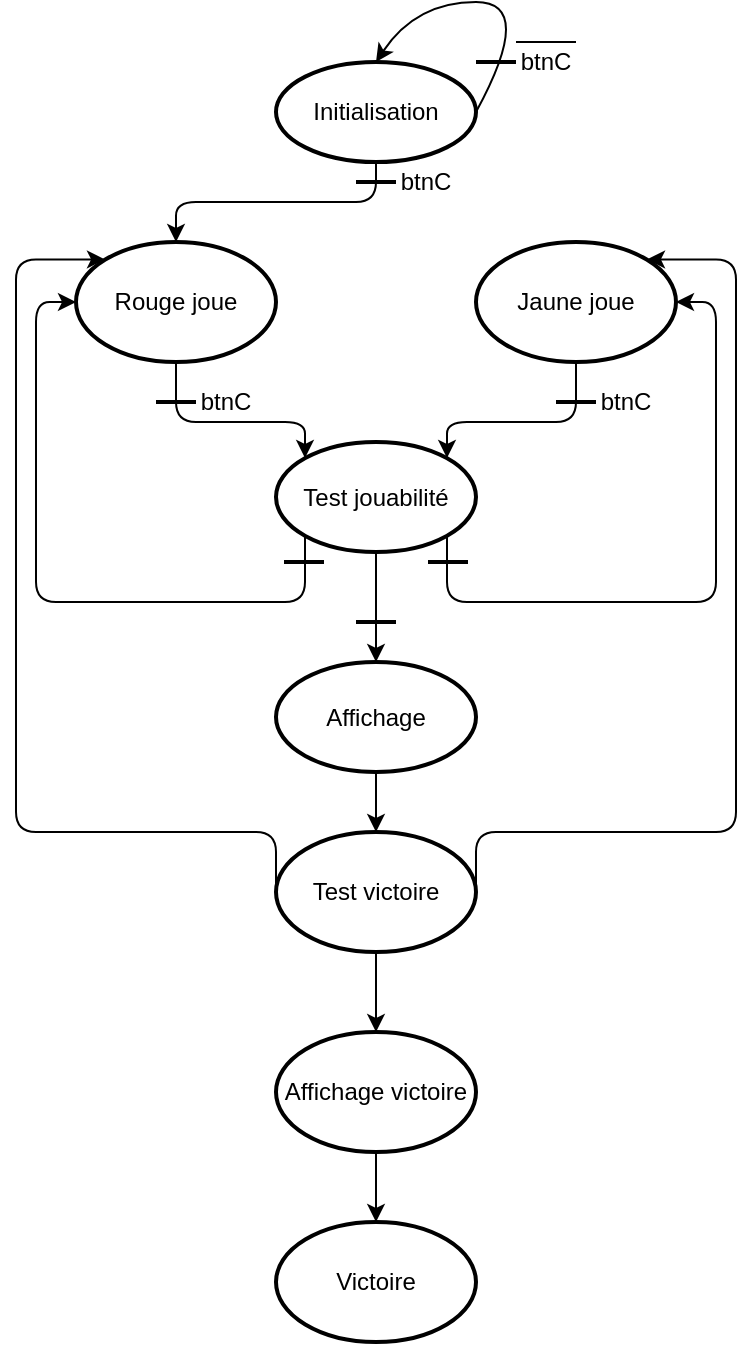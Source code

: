 <mxfile version="14.4.8" type="github">
  <diagram id="bEFQcb182ed3f7Ahv94X" name="Page-1">
    <mxGraphModel dx="367" dy="186" grid="1" gridSize="10" guides="1" tooltips="1" connect="1" arrows="1" fold="1" page="1" pageScale="1" pageWidth="827" pageHeight="1169" math="0" shadow="0">
      <root>
        <mxCell id="0" />
        <mxCell id="1" parent="0" />
        <mxCell id="3" value="Initialisation" style="strokeWidth=2;html=1;shape=mxgraph.flowchart.start_2;whiteSpace=wrap;" parent="1" vertex="1">
          <mxGeometry x="410" y="190" width="100" height="50" as="geometry" />
        </mxCell>
        <mxCell id="4" value="Rouge joue" style="strokeWidth=2;html=1;shape=mxgraph.flowchart.start_2;whiteSpace=wrap;" parent="1" vertex="1">
          <mxGeometry x="310" y="280" width="100" height="60" as="geometry" />
        </mxCell>
        <mxCell id="5" value="" style="curved=1;endArrow=classic;html=1;exitX=1;exitY=0.5;exitDx=0;exitDy=0;exitPerimeter=0;entryX=0.5;entryY=0;entryDx=0;entryDy=0;entryPerimeter=0;" parent="1" source="3" target="3" edge="1">
          <mxGeometry width="50" height="50" relative="1" as="geometry">
            <mxPoint x="550" y="290" as="sourcePoint" />
            <mxPoint x="600" y="240" as="targetPoint" />
            <Array as="points">
              <mxPoint x="540" y="160" />
              <mxPoint x="480" y="160" />
            </Array>
          </mxGeometry>
        </mxCell>
        <mxCell id="QCsVu8LkWjsdcoAXNAV4-6" value="Test victoire" style="strokeWidth=2;html=1;shape=mxgraph.flowchart.start_2;whiteSpace=wrap;" parent="1" vertex="1">
          <mxGeometry x="410" y="575" width="100" height="60" as="geometry" />
        </mxCell>
        <mxCell id="QCsVu8LkWjsdcoAXNAV4-7" value="Jaune joue" style="strokeWidth=2;html=1;shape=mxgraph.flowchart.start_2;whiteSpace=wrap;" parent="1" vertex="1">
          <mxGeometry x="510" y="280" width="100" height="60" as="geometry" />
        </mxCell>
        <mxCell id="QCsVu8LkWjsdcoAXNAV4-10" value="" style="edgeStyle=segmentEdgeStyle;endArrow=classic;html=1;entryX=0.145;entryY=0.145;entryDx=0;entryDy=0;entryPerimeter=0;exitX=0;exitY=0.5;exitDx=0;exitDy=0;exitPerimeter=0;" parent="1" source="QCsVu8LkWjsdcoAXNAV4-6" target="4" edge="1">
          <mxGeometry width="50" height="50" relative="1" as="geometry">
            <mxPoint x="310" y="590" as="sourcePoint" />
            <mxPoint x="440" y="390" as="targetPoint" />
            <Array as="points">
              <mxPoint x="280" y="575" />
              <mxPoint x="280" y="289" />
            </Array>
          </mxGeometry>
        </mxCell>
        <mxCell id="QCsVu8LkWjsdcoAXNAV4-11" value="" style="edgeStyle=segmentEdgeStyle;endArrow=classic;html=1;entryX=0.855;entryY=0.145;entryDx=0;entryDy=0;entryPerimeter=0;exitX=1;exitY=0.5;exitDx=0;exitDy=0;exitPerimeter=0;" parent="1" source="QCsVu8LkWjsdcoAXNAV4-6" target="QCsVu8LkWjsdcoAXNAV4-7" edge="1">
          <mxGeometry width="50" height="50" relative="1" as="geometry">
            <mxPoint x="580" y="590" as="sourcePoint" />
            <mxPoint x="320" y="340" as="targetPoint" />
            <Array as="points">
              <mxPoint x="640" y="575" />
              <mxPoint x="640" y="289" />
            </Array>
          </mxGeometry>
        </mxCell>
        <mxCell id="QCsVu8LkWjsdcoAXNAV4-12" value="" style="edgeStyle=segmentEdgeStyle;endArrow=classic;html=1;exitX=0.5;exitY=1;exitDx=0;exitDy=0;exitPerimeter=0;entryX=0.5;entryY=0;entryDx=0;entryDy=0;entryPerimeter=0;" parent="1" source="QCsVu8LkWjsdcoAXNAV4-6" target="QCsVu8LkWjsdcoAXNAV4-13" edge="1">
          <mxGeometry width="50" height="50" relative="1" as="geometry">
            <mxPoint x="390" y="585" as="sourcePoint" />
            <mxPoint x="440" y="535" as="targetPoint" />
          </mxGeometry>
        </mxCell>
        <mxCell id="QCsVu8LkWjsdcoAXNAV4-36" value="" style="edgeStyle=orthogonalEdgeStyle;rounded=0;orthogonalLoop=1;jettySize=auto;html=1;" parent="1" source="QCsVu8LkWjsdcoAXNAV4-13" target="QCsVu8LkWjsdcoAXNAV4-35" edge="1">
          <mxGeometry relative="1" as="geometry" />
        </mxCell>
        <mxCell id="QCsVu8LkWjsdcoAXNAV4-13" value="Affichage victoire" style="strokeWidth=2;html=1;shape=mxgraph.flowchart.start_2;whiteSpace=wrap;" parent="1" vertex="1">
          <mxGeometry x="410" y="675" width="100" height="60" as="geometry" />
        </mxCell>
        <mxCell id="QCsVu8LkWjsdcoAXNAV4-16" value="" style="line;strokeWidth=2;html=1;" parent="1" vertex="1">
          <mxGeometry x="510" y="185" width="20" height="10" as="geometry" />
        </mxCell>
        <mxCell id="QCsVu8LkWjsdcoAXNAV4-17" value="btnC" style="text;html=1;strokeColor=none;fillColor=none;align=center;verticalAlign=middle;whiteSpace=wrap;rounded=0;" parent="1" vertex="1">
          <mxGeometry x="530" y="180" width="30" height="20" as="geometry" />
        </mxCell>
        <mxCell id="QCsVu8LkWjsdcoAXNAV4-18" value="" style="endArrow=none;html=1;" parent="1" edge="1">
          <mxGeometry width="50" height="50" relative="1" as="geometry">
            <mxPoint x="530" y="180" as="sourcePoint" />
            <mxPoint x="560" y="180" as="targetPoint" />
          </mxGeometry>
        </mxCell>
        <mxCell id="QCsVu8LkWjsdcoAXNAV4-19" value="" style="line;strokeWidth=2;html=1;" parent="1" vertex="1">
          <mxGeometry x="450" y="245" width="20" height="10" as="geometry" />
        </mxCell>
        <mxCell id="QCsVu8LkWjsdcoAXNAV4-20" value="btnC" style="text;html=1;strokeColor=none;fillColor=none;align=center;verticalAlign=middle;whiteSpace=wrap;rounded=0;" parent="1" vertex="1">
          <mxGeometry x="470" y="240" width="30" height="20" as="geometry" />
        </mxCell>
        <mxCell id="QCsVu8LkWjsdcoAXNAV4-22" value="" style="line;strokeWidth=2;html=1;" parent="1" vertex="1">
          <mxGeometry x="350" y="355" width="20" height="10" as="geometry" />
        </mxCell>
        <mxCell id="QCsVu8LkWjsdcoAXNAV4-23" value="btnC" style="text;html=1;strokeColor=none;fillColor=none;align=center;verticalAlign=middle;whiteSpace=wrap;rounded=0;" parent="1" vertex="1">
          <mxGeometry x="370" y="350" width="30" height="20" as="geometry" />
        </mxCell>
        <mxCell id="QCsVu8LkWjsdcoAXNAV4-24" value="" style="line;strokeWidth=2;html=1;" parent="1" vertex="1">
          <mxGeometry x="550" y="355" width="20" height="10" as="geometry" />
        </mxCell>
        <mxCell id="QCsVu8LkWjsdcoAXNAV4-25" value="btnC" style="text;html=1;strokeColor=none;fillColor=none;align=center;verticalAlign=middle;whiteSpace=wrap;rounded=0;" parent="1" vertex="1">
          <mxGeometry x="570" y="350" width="30" height="20" as="geometry" />
        </mxCell>
        <mxCell id="QCsVu8LkWjsdcoAXNAV4-33" value="" style="edgeStyle=orthogonalEdgeStyle;rounded=0;orthogonalLoop=1;jettySize=auto;html=1;" parent="1" source="QCsVu8LkWjsdcoAXNAV4-26" target="QCsVu8LkWjsdcoAXNAV4-32" edge="1">
          <mxGeometry relative="1" as="geometry" />
        </mxCell>
        <mxCell id="QCsVu8LkWjsdcoAXNAV4-26" value="Test jouabilité" style="strokeWidth=2;html=1;shape=mxgraph.flowchart.start_2;whiteSpace=wrap;" parent="1" vertex="1">
          <mxGeometry x="410" y="380" width="100" height="55" as="geometry" />
        </mxCell>
        <mxCell id="QCsVu8LkWjsdcoAXNAV4-27" value="" style="edgeStyle=segmentEdgeStyle;endArrow=classic;html=1;exitX=0.5;exitY=1;exitDx=0;exitDy=0;exitPerimeter=0;entryX=0.145;entryY=0.145;entryDx=0;entryDy=0;entryPerimeter=0;" parent="1" source="4" target="QCsVu8LkWjsdcoAXNAV4-26" edge="1">
          <mxGeometry width="50" height="50" relative="1" as="geometry">
            <mxPoint x="320" y="460" as="sourcePoint" />
            <mxPoint x="370" y="410" as="targetPoint" />
            <Array as="points">
              <mxPoint x="360" y="370" />
              <mxPoint x="425" y="370" />
            </Array>
          </mxGeometry>
        </mxCell>
        <mxCell id="QCsVu8LkWjsdcoAXNAV4-28" value="" style="edgeStyle=segmentEdgeStyle;endArrow=classic;html=1;exitX=0.5;exitY=1;exitDx=0;exitDy=0;exitPerimeter=0;entryX=0.855;entryY=0.145;entryDx=0;entryDy=0;entryPerimeter=0;" parent="1" source="QCsVu8LkWjsdcoAXNAV4-7" target="QCsVu8LkWjsdcoAXNAV4-26" edge="1">
          <mxGeometry width="50" height="50" relative="1" as="geometry">
            <mxPoint x="370" y="390.0" as="sourcePoint" />
            <mxPoint x="420" y="465.0" as="targetPoint" />
            <Array as="points">
              <mxPoint x="560" y="370" />
              <mxPoint x="496" y="370" />
            </Array>
          </mxGeometry>
        </mxCell>
        <mxCell id="QCsVu8LkWjsdcoAXNAV4-30" value="" style="edgeStyle=segmentEdgeStyle;endArrow=classic;html=1;exitX=0.145;exitY=0.855;exitDx=0;exitDy=0;exitPerimeter=0;entryX=0;entryY=0.5;entryDx=0;entryDy=0;entryPerimeter=0;" parent="1" source="QCsVu8LkWjsdcoAXNAV4-26" target="4" edge="1">
          <mxGeometry width="50" height="50" relative="1" as="geometry">
            <mxPoint x="420" y="600" as="sourcePoint" />
            <mxPoint x="334.5" y="304.5" as="targetPoint" />
            <Array as="points">
              <mxPoint x="425" y="460" />
              <mxPoint x="290" y="460" />
              <mxPoint x="290" y="310" />
            </Array>
          </mxGeometry>
        </mxCell>
        <mxCell id="QCsVu8LkWjsdcoAXNAV4-31" value="" style="edgeStyle=segmentEdgeStyle;endArrow=classic;html=1;entryX=1;entryY=0.5;entryDx=0;entryDy=0;entryPerimeter=0;exitX=0.855;exitY=0.855;exitDx=0;exitDy=0;exitPerimeter=0;" parent="1" source="QCsVu8LkWjsdcoAXNAV4-26" target="QCsVu8LkWjsdcoAXNAV4-7" edge="1">
          <mxGeometry width="50" height="50" relative="1" as="geometry">
            <mxPoint x="496" y="510" as="sourcePoint" />
            <mxPoint x="320" y="340" as="targetPoint" />
            <Array as="points">
              <mxPoint x="496" y="460" />
              <mxPoint x="630" y="460" />
              <mxPoint x="630" y="310" />
            </Array>
          </mxGeometry>
        </mxCell>
        <mxCell id="QCsVu8LkWjsdcoAXNAV4-34" value="" style="edgeStyle=orthogonalEdgeStyle;rounded=0;orthogonalLoop=1;jettySize=auto;html=1;" parent="1" source="QCsVu8LkWjsdcoAXNAV4-32" target="QCsVu8LkWjsdcoAXNAV4-6" edge="1">
          <mxGeometry relative="1" as="geometry" />
        </mxCell>
        <mxCell id="QCsVu8LkWjsdcoAXNAV4-32" value="Affichage" style="strokeWidth=2;html=1;shape=mxgraph.flowchart.start_2;whiteSpace=wrap;" parent="1" vertex="1">
          <mxGeometry x="410" y="490" width="100" height="55" as="geometry" />
        </mxCell>
        <mxCell id="QCsVu8LkWjsdcoAXNAV4-35" value="Victoire" style="strokeWidth=2;html=1;shape=mxgraph.flowchart.start_2;whiteSpace=wrap;" parent="1" vertex="1">
          <mxGeometry x="410" y="770" width="100" height="60" as="geometry" />
        </mxCell>
        <mxCell id="QCsVu8LkWjsdcoAXNAV4-39" value="" style="edgeStyle=segmentEdgeStyle;endArrow=classic;html=1;exitX=0.5;exitY=1;exitDx=0;exitDy=0;exitPerimeter=0;" parent="1" source="3" target="4" edge="1">
          <mxGeometry width="50" height="50" relative="1" as="geometry">
            <mxPoint x="480" y="270" as="sourcePoint" />
            <mxPoint x="530" y="220" as="targetPoint" />
            <Array as="points">
              <mxPoint x="460" y="260" />
              <mxPoint x="360" y="260" />
            </Array>
          </mxGeometry>
        </mxCell>
        <mxCell id="QCsVu8LkWjsdcoAXNAV4-40" value="" style="line;strokeWidth=2;html=1;" parent="1" vertex="1">
          <mxGeometry x="450" y="245" width="20" height="10" as="geometry" />
        </mxCell>
        <mxCell id="Lglk77GGeg5Cw8dsw8CS-5" value="" style="line;strokeWidth=2;html=1;" vertex="1" parent="1">
          <mxGeometry x="414" y="435" width="20" height="10" as="geometry" />
        </mxCell>
        <mxCell id="Lglk77GGeg5Cw8dsw8CS-6" value="" style="line;strokeWidth=2;html=1;" vertex="1" parent="1">
          <mxGeometry x="486" y="435" width="20" height="10" as="geometry" />
        </mxCell>
        <mxCell id="Lglk77GGeg5Cw8dsw8CS-8" value="" style="line;strokeWidth=2;html=1;" vertex="1" parent="1">
          <mxGeometry x="450" y="465" width="20" height="10" as="geometry" />
        </mxCell>
      </root>
    </mxGraphModel>
  </diagram>
</mxfile>

